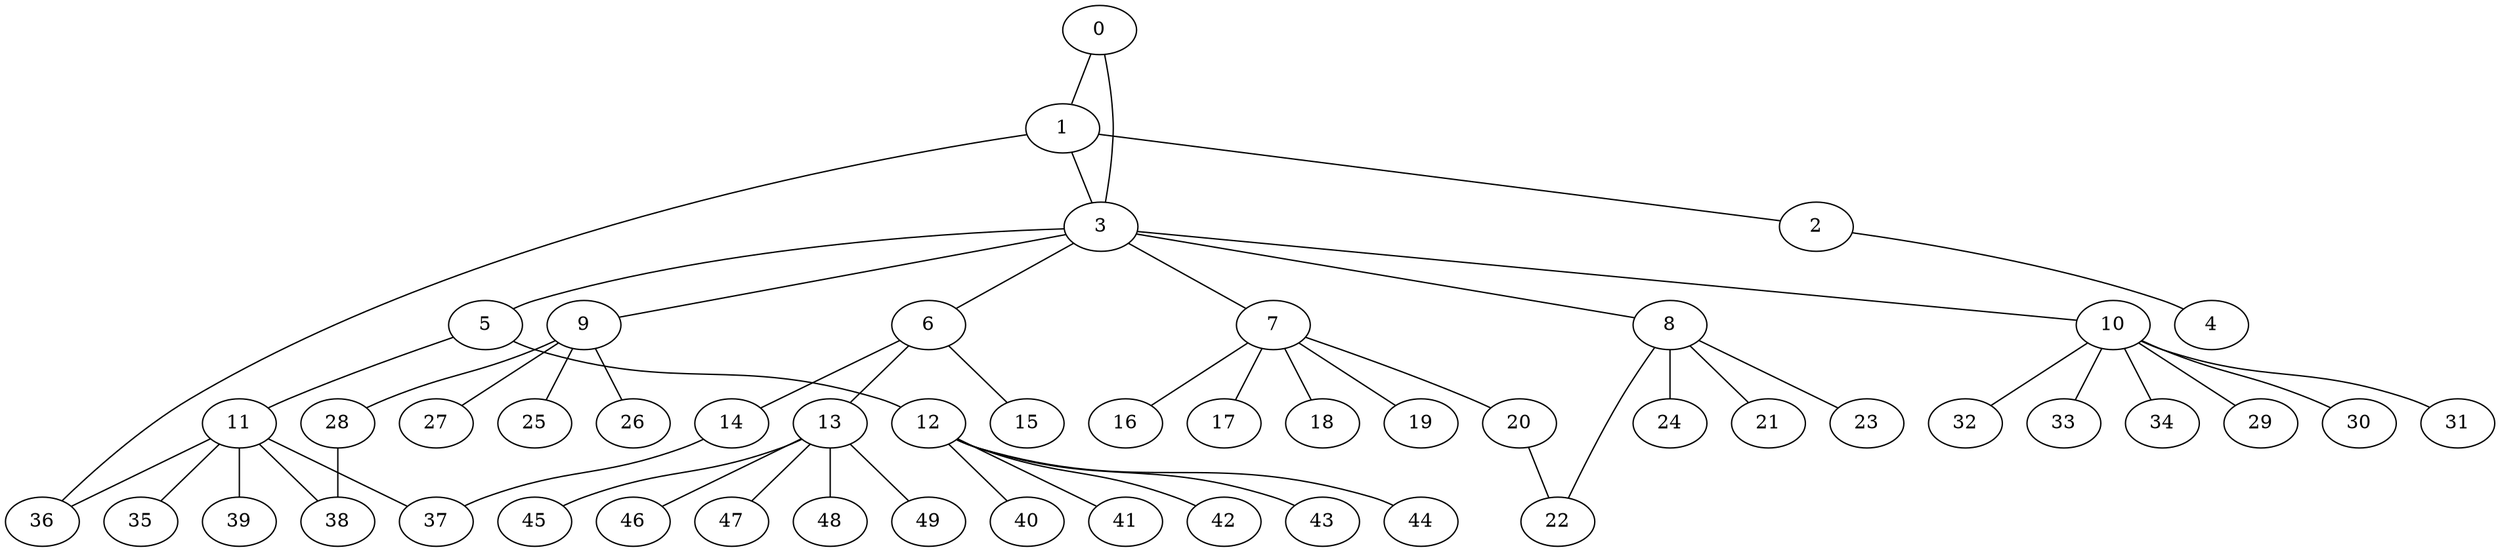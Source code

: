 
graph graphname {
    0 -- 1
0 -- 3
1 -- 2
1 -- 3
1 -- 36
2 -- 4
3 -- 5
3 -- 6
3 -- 7
3 -- 8
3 -- 9
3 -- 10
5 -- 11
5 -- 12
6 -- 13
6 -- 14
6 -- 15
7 -- 16
7 -- 17
7 -- 18
7 -- 19
7 -- 20
8 -- 24
8 -- 21
8 -- 22
8 -- 23
9 -- 27
9 -- 25
9 -- 26
9 -- 28
10 -- 32
10 -- 33
10 -- 34
10 -- 29
10 -- 30
10 -- 31
11 -- 35
11 -- 36
11 -- 38
11 -- 39
11 -- 37
12 -- 40
12 -- 41
12 -- 42
12 -- 43
12 -- 44
13 -- 45
13 -- 46
13 -- 47
13 -- 48
13 -- 49
14 -- 37
20 -- 22
28 -- 38

}
